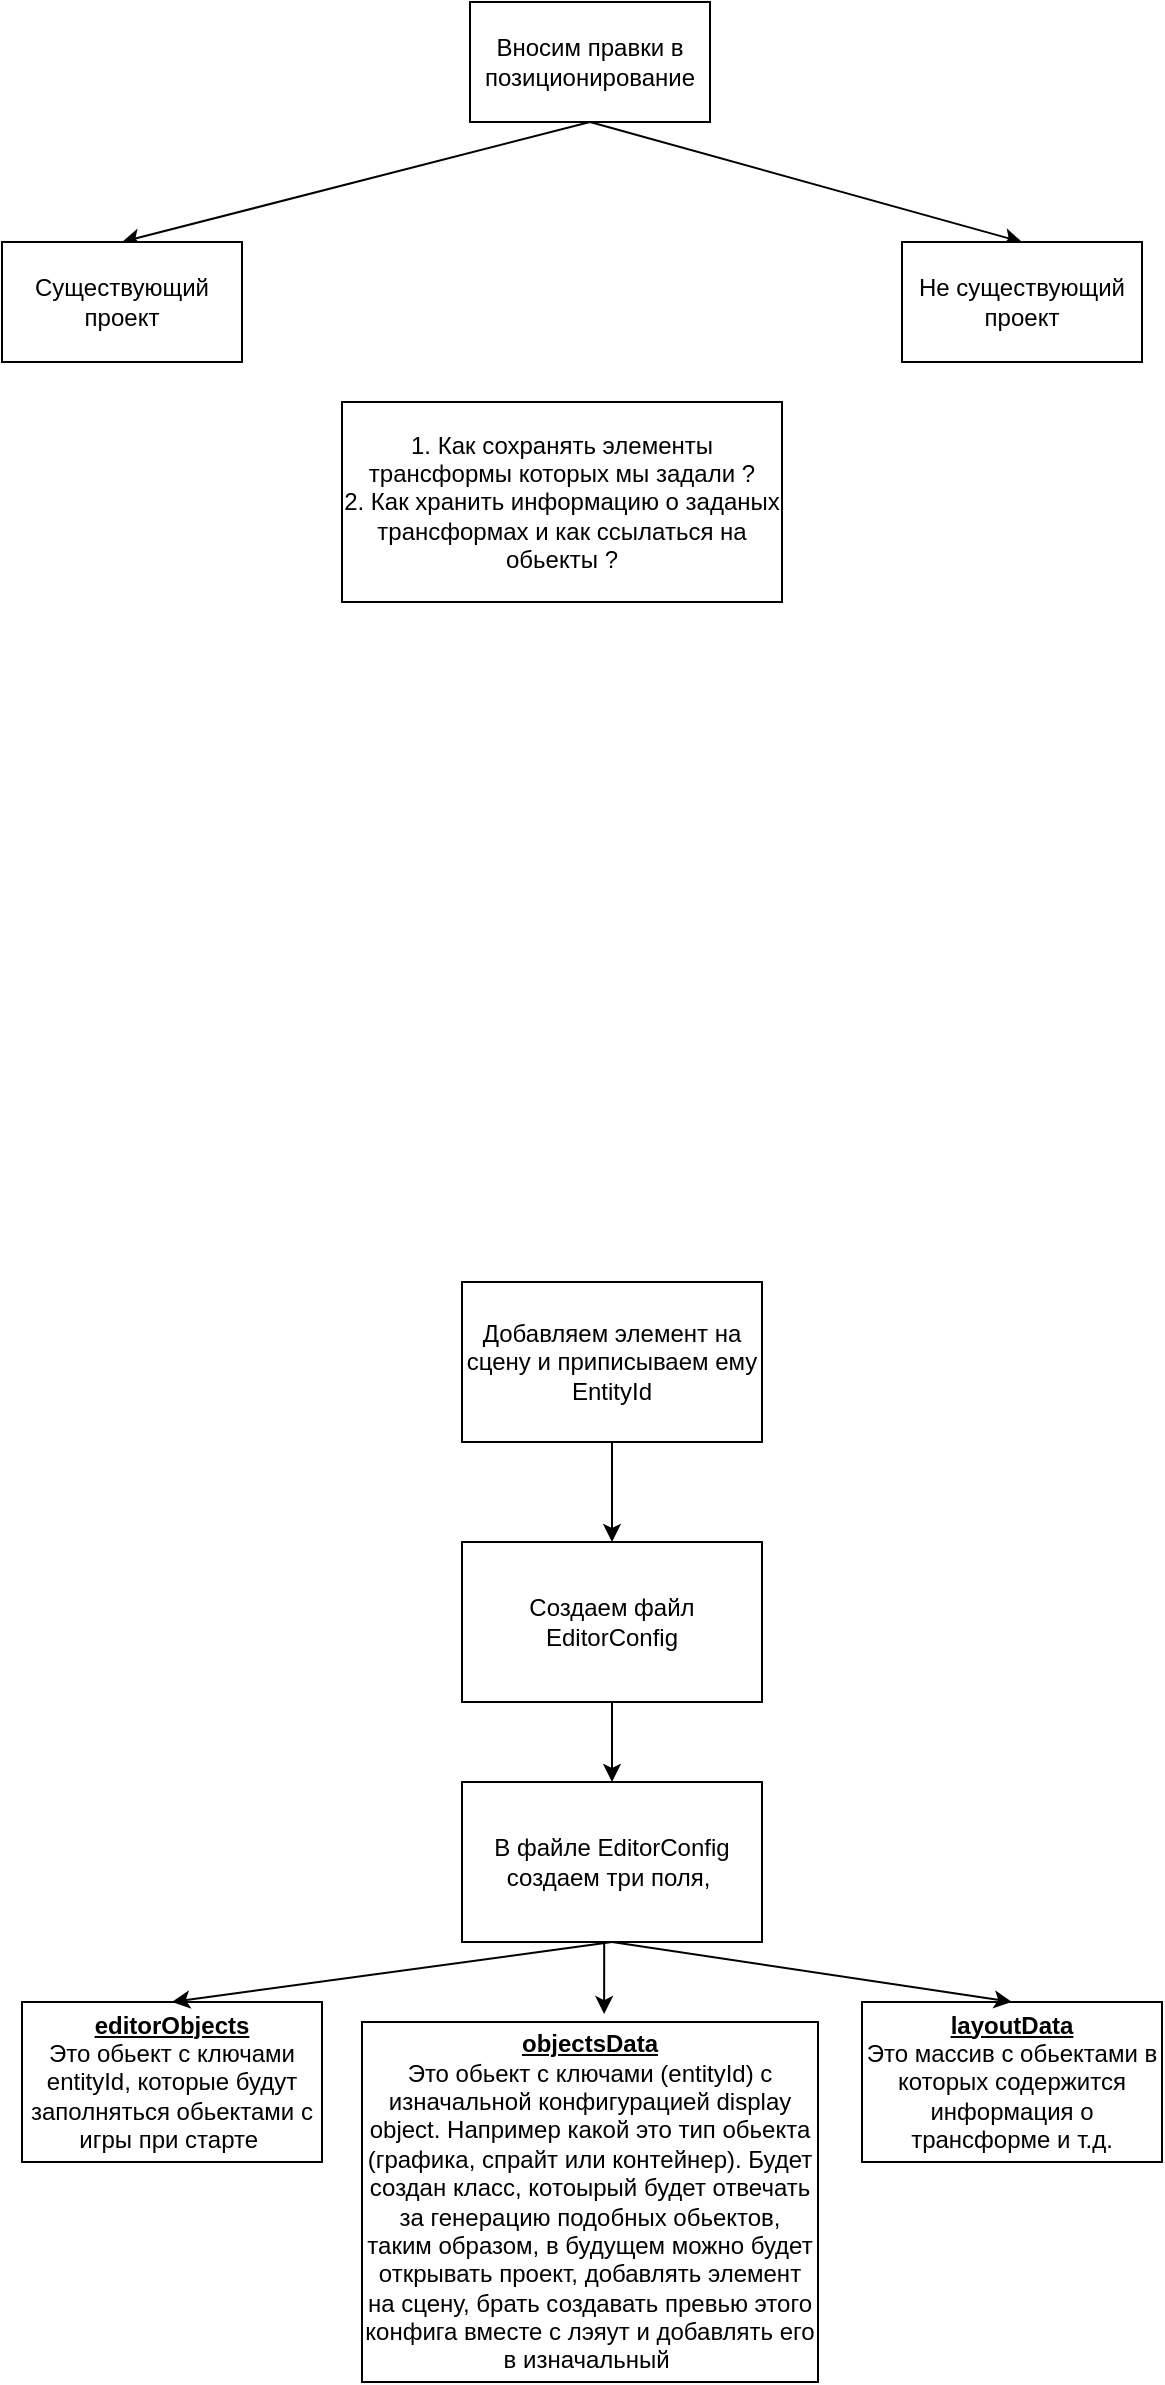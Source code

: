 <mxfile version="14.6.13" type="device"><diagram id="gr_PJeBjudpE7hIklXmn" name="Сторінка-1"><mxGraphModel dx="1422" dy="822" grid="1" gridSize="10" guides="1" tooltips="1" connect="1" arrows="1" fold="1" page="1" pageScale="1" pageWidth="827" pageHeight="1169" math="0" shadow="0"><root><mxCell id="0"/><mxCell id="1" parent="0"/><mxCell id="RvhoteGAf5bFe2AGnjYW-1" value="Вносим правки в позиционирование&lt;br&gt;" style="rounded=0;whiteSpace=wrap;html=1;" parent="1" vertex="1"><mxGeometry x="354" y="40" width="120" height="60" as="geometry"/></mxCell><mxCell id="RvhoteGAf5bFe2AGnjYW-2" value="" style="endArrow=classic;html=1;exitX=0.5;exitY=1;exitDx=0;exitDy=0;entryX=0.5;entryY=0;entryDx=0;entryDy=0;" parent="1" source="RvhoteGAf5bFe2AGnjYW-1" target="RvhoteGAf5bFe2AGnjYW-5" edge="1"><mxGeometry width="50" height="50" relative="1" as="geometry"><mxPoint x="414" y="120" as="sourcePoint"/><mxPoint x="200" y="160" as="targetPoint"/></mxGeometry></mxCell><mxCell id="RvhoteGAf5bFe2AGnjYW-3" value="" style="endArrow=classic;html=1;exitX=0.5;exitY=1;exitDx=0;exitDy=0;entryX=0.5;entryY=0;entryDx=0;entryDy=0;" parent="1" source="RvhoteGAf5bFe2AGnjYW-1" target="RvhoteGAf5bFe2AGnjYW-4" edge="1"><mxGeometry width="50" height="50" relative="1" as="geometry"><mxPoint x="414" y="140" as="sourcePoint"/><mxPoint x="580" y="160" as="targetPoint"/></mxGeometry></mxCell><mxCell id="RvhoteGAf5bFe2AGnjYW-4" value="Не существующий проект" style="rounded=0;whiteSpace=wrap;html=1;" parent="1" vertex="1"><mxGeometry x="570" y="160" width="120" height="60" as="geometry"/></mxCell><mxCell id="RvhoteGAf5bFe2AGnjYW-5" value="Существующий проект" style="rounded=0;whiteSpace=wrap;html=1;" parent="1" vertex="1"><mxGeometry x="120" y="160" width="120" height="60" as="geometry"/></mxCell><mxCell id="RvhoteGAf5bFe2AGnjYW-6" value="1. Как сохранять элементы трансформы которых мы задали ?&lt;br&gt;2. Как хранить информацию о заданых трансформах и как ссылаться на обьекты ?" style="rounded=0;whiteSpace=wrap;html=1;" parent="1" vertex="1"><mxGeometry x="290" y="240" width="220" height="100" as="geometry"/></mxCell><mxCell id="Pi37tjpt-BX9WQOou2Jk-13" style="edgeStyle=orthogonalEdgeStyle;rounded=0;orthogonalLoop=1;jettySize=auto;html=1;exitX=0.5;exitY=1;exitDx=0;exitDy=0;entryX=0.5;entryY=0;entryDx=0;entryDy=0;" edge="1" parent="1" source="Pi37tjpt-BX9WQOou2Jk-1" target="Pi37tjpt-BX9WQOou2Jk-4"><mxGeometry relative="1" as="geometry"/></mxCell><mxCell id="Pi37tjpt-BX9WQOou2Jk-1" value="Добавляем элемент на сцену и приписываем ему EntityId" style="rounded=0;whiteSpace=wrap;html=1;" vertex="1" parent="1"><mxGeometry x="350" y="680" width="150" height="80" as="geometry"/></mxCell><mxCell id="Pi37tjpt-BX9WQOou2Jk-14" style="edgeStyle=orthogonalEdgeStyle;rounded=0;orthogonalLoop=1;jettySize=auto;html=1;exitX=0.5;exitY=1;exitDx=0;exitDy=0;entryX=0.5;entryY=0;entryDx=0;entryDy=0;" edge="1" parent="1" source="Pi37tjpt-BX9WQOou2Jk-4" target="Pi37tjpt-BX9WQOou2Jk-6"><mxGeometry relative="1" as="geometry"/></mxCell><mxCell id="Pi37tjpt-BX9WQOou2Jk-4" value="Создаем файл EditorConfig" style="rounded=0;whiteSpace=wrap;html=1;" vertex="1" parent="1"><mxGeometry x="350" y="810" width="150" height="80" as="geometry"/></mxCell><mxCell id="Pi37tjpt-BX9WQOou2Jk-15" style="edgeStyle=orthogonalEdgeStyle;rounded=0;orthogonalLoop=1;jettySize=auto;html=1;exitX=0.5;exitY=1;exitDx=0;exitDy=0;entryX=0.531;entryY=-0.022;entryDx=0;entryDy=0;entryPerimeter=0;" edge="1" parent="1" source="Pi37tjpt-BX9WQOou2Jk-6" target="Pi37tjpt-BX9WQOou2Jk-11"><mxGeometry relative="1" as="geometry"/></mxCell><mxCell id="Pi37tjpt-BX9WQOou2Jk-6" value="В файле EditorConfig создаем три поля,&amp;nbsp;" style="rounded=0;whiteSpace=wrap;html=1;" vertex="1" parent="1"><mxGeometry x="350" y="930" width="150" height="80" as="geometry"/></mxCell><mxCell id="Pi37tjpt-BX9WQOou2Jk-8" value="&lt;b&gt;&lt;u&gt;editorObjects&lt;/u&gt;&lt;/b&gt;&lt;br&gt;Это обьект с ключами entityId, которые будут заполняться обьектами с игры при старте&amp;nbsp;" style="rounded=0;whiteSpace=wrap;html=1;" vertex="1" parent="1"><mxGeometry x="130" y="1040" width="150" height="80" as="geometry"/></mxCell><mxCell id="Pi37tjpt-BX9WQOou2Jk-10" value="&lt;b&gt;&lt;u&gt;layoutData&lt;br&gt;&lt;/u&gt;&lt;/b&gt;Это массив с обьектами в которых содержится информация о трансформе и т.д." style="rounded=0;whiteSpace=wrap;html=1;" vertex="1" parent="1"><mxGeometry x="550" y="1040" width="150" height="80" as="geometry"/></mxCell><mxCell id="Pi37tjpt-BX9WQOou2Jk-11" value="&lt;b&gt;&lt;u&gt;objectsData&lt;/u&gt;&lt;/b&gt;&lt;br&gt;Это обьект с ключами (entityId) с изначальной конфигурацией display object. Например какой это тип обьекта (графика, спрайт или контейнер). Будет создан класс, котоырый будет отвечать за генерацию подобных обьектов, таким образом, в будущем можно будет открывать проект, добавлять элемент на сцену, брать создавать превью этого конфига вместе с лэяут и добавлять его в изначальный&amp;nbsp;" style="rounded=0;whiteSpace=wrap;html=1;" vertex="1" parent="1"><mxGeometry x="300" y="1050" width="228" height="180" as="geometry"/></mxCell><mxCell id="Pi37tjpt-BX9WQOou2Jk-17" value="" style="endArrow=classic;html=1;entryX=0.5;entryY=0;entryDx=0;entryDy=0;exitX=0.5;exitY=1;exitDx=0;exitDy=0;" edge="1" parent="1" source="Pi37tjpt-BX9WQOou2Jk-6" target="Pi37tjpt-BX9WQOou2Jk-10"><mxGeometry width="50" height="50" relative="1" as="geometry"><mxPoint x="440" y="1050" as="sourcePoint"/><mxPoint x="490" y="1000" as="targetPoint"/></mxGeometry></mxCell><mxCell id="Pi37tjpt-BX9WQOou2Jk-18" value="" style="endArrow=classic;html=1;entryX=0.5;entryY=0;entryDx=0;entryDy=0;exitX=0.5;exitY=1;exitDx=0;exitDy=0;" edge="1" parent="1" source="Pi37tjpt-BX9WQOou2Jk-6" target="Pi37tjpt-BX9WQOou2Jk-8"><mxGeometry width="50" height="50" relative="1" as="geometry"><mxPoint x="435" y="1020" as="sourcePoint"/><mxPoint x="635" y="1050" as="targetPoint"/></mxGeometry></mxCell></root></mxGraphModel></diagram></mxfile>